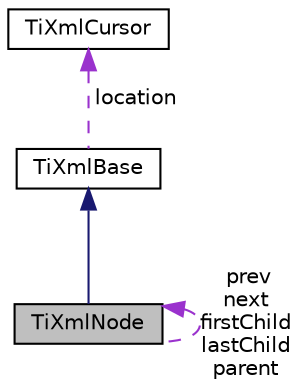 digraph "TiXmlNode"
{
  edge [fontname="Helvetica",fontsize="10",labelfontname="Helvetica",labelfontsize="10"];
  node [fontname="Helvetica",fontsize="10",shape=record];
  Node1 [label="TiXmlNode",height=0.2,width=0.4,color="black", fillcolor="grey75", style="filled" fontcolor="black"];
  Node2 -> Node1 [dir="back",color="midnightblue",fontsize="10",style="solid"];
  Node2 [label="TiXmlBase",height=0.2,width=0.4,color="black", fillcolor="white", style="filled",URL="$class_ti_xml_base.html"];
  Node3 -> Node2 [dir="back",color="darkorchid3",fontsize="10",style="dashed",label=" location" ];
  Node3 [label="TiXmlCursor",height=0.2,width=0.4,color="black", fillcolor="white", style="filled",URL="$struct_ti_xml_cursor.html"];
  Node1 -> Node1 [dir="back",color="darkorchid3",fontsize="10",style="dashed",label=" prev\nnext\nfirstChild\nlastChild\nparent" ];
}
